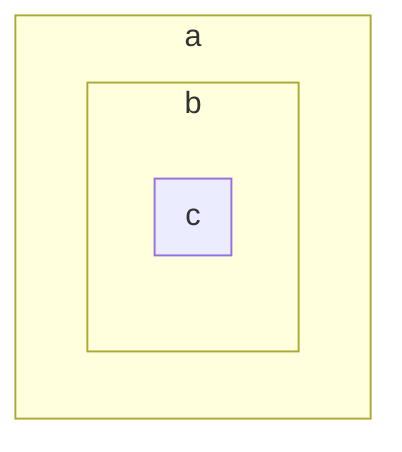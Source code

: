 flowchart TD
  subgraph a_298["a"]
    subgraph b_300["b"]
      subgraph c_302["c"]
      end
    end
  end


  classDef highlight fill:#FFFFAA,stroke:#333;